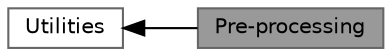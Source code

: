 digraph "Pre-processing"
{
 // LATEX_PDF_SIZE
  bgcolor="transparent";
  edge [fontname=Helvetica,fontsize=10,labelfontname=Helvetica,labelfontsize=10];
  node [fontname=Helvetica,fontsize=10,shape=box,height=0.2,width=0.4];
  rankdir=LR;
  Node1 [id="Node000001",label="Pre-processing",height=0.2,width=0.4,color="gray40", fillcolor="grey60", style="filled", fontcolor="black",tooltip=" "];
  Node2 [id="Node000002",label="Utilities",height=0.2,width=0.4,color="grey40", fillcolor="white", style="filled",URL="$group__grpUtilities.html",tooltip=" "];
  Node2->Node1 [shape=plaintext, dir="back", style="solid"];
}

